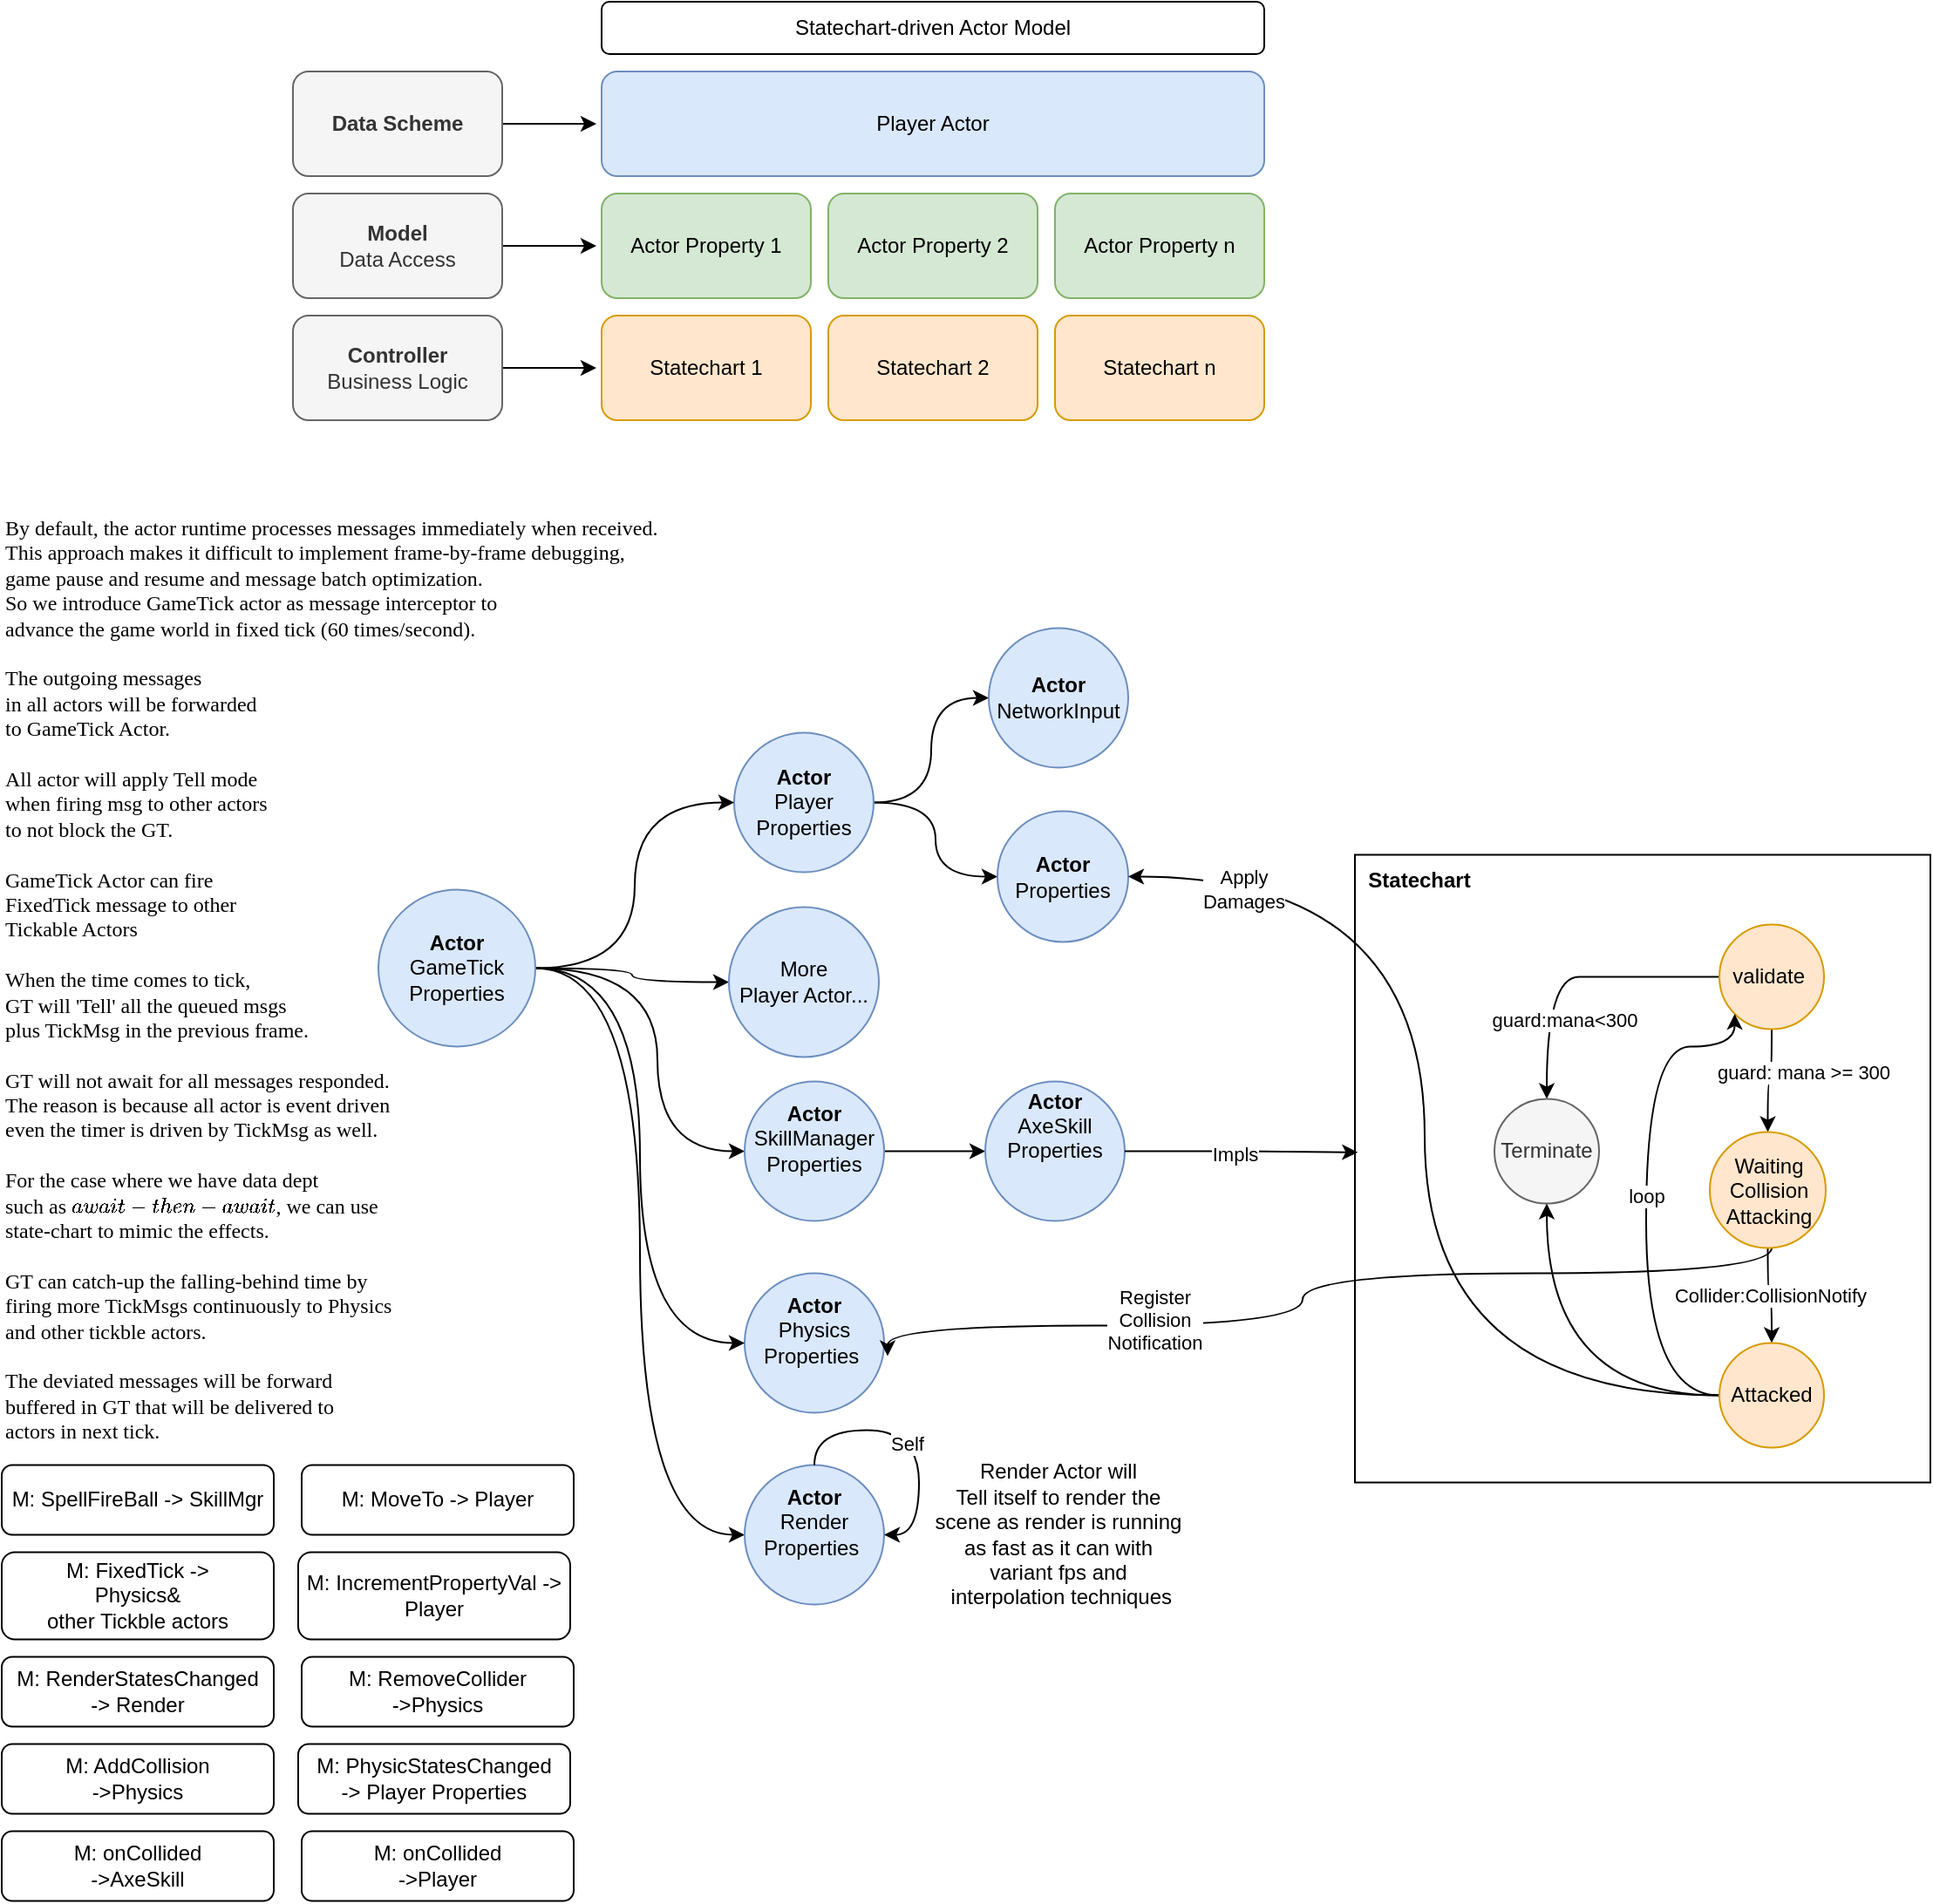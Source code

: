 <mxfile>
    <diagram name="Page-1" id="0Z1lP8JXFIpvEb6_Ok4Y">
        <mxGraphModel dx="1010" dy="431" grid="1" gridSize="10" guides="1" tooltips="1" connect="1" arrows="1" fold="1" page="1" pageScale="1" pageWidth="827" pageHeight="1169" math="0" shadow="0">
            <root>
                <mxCell id="0"/>
                <mxCell id="1" parent="0"/>
                <mxCell id="sWsxkSGKEyAd8yp4y1Au-10" value="Player Actor" style="rounded=1;whiteSpace=wrap;html=1;fillColor=#dae8fc;strokeColor=#6c8ebf;" parent="1" vertex="1">
                    <mxGeometry x="447" y="120" width="380" height="60" as="geometry"/>
                </mxCell>
                <mxCell id="sWsxkSGKEyAd8yp4y1Au-12" value="Statechart 1" style="rounded=1;whiteSpace=wrap;html=1;fillColor=#ffe6cc;strokeColor=#d79b00;" parent="1" vertex="1">
                    <mxGeometry x="447" y="260" width="120" height="60" as="geometry"/>
                </mxCell>
                <mxCell id="sWsxkSGKEyAd8yp4y1Au-13" value="Statechart 2" style="rounded=1;whiteSpace=wrap;html=1;fillColor=#ffe6cc;strokeColor=#d79b00;" parent="1" vertex="1">
                    <mxGeometry x="577" y="260" width="120" height="60" as="geometry"/>
                </mxCell>
                <mxCell id="sWsxkSGKEyAd8yp4y1Au-14" value="Statechart n" style="rounded=1;whiteSpace=wrap;html=1;fillColor=#ffe6cc;strokeColor=#d79b00;" parent="1" vertex="1">
                    <mxGeometry x="707" y="260" width="120" height="60" as="geometry"/>
                </mxCell>
                <mxCell id="sWsxkSGKEyAd8yp4y1Au-17" value="Actor Property 1" style="rounded=1;whiteSpace=wrap;html=1;fillColor=#d5e8d4;strokeColor=#82b366;" parent="1" vertex="1">
                    <mxGeometry x="447" y="190" width="120" height="60" as="geometry"/>
                </mxCell>
                <mxCell id="sWsxkSGKEyAd8yp4y1Au-18" value="Actor Property&amp;nbsp;2" style="rounded=1;whiteSpace=wrap;html=1;fillColor=#d5e8d4;strokeColor=#82b366;" parent="1" vertex="1">
                    <mxGeometry x="577" y="190" width="120" height="60" as="geometry"/>
                </mxCell>
                <mxCell id="sWsxkSGKEyAd8yp4y1Au-19" value="Actor Property&amp;nbsp;n" style="rounded=1;whiteSpace=wrap;html=1;fillColor=#d5e8d4;strokeColor=#82b366;" parent="1" vertex="1">
                    <mxGeometry x="707" y="190" width="120" height="60" as="geometry"/>
                </mxCell>
                <mxCell id="sWsxkSGKEyAd8yp4y1Au-31" style="edgeStyle=orthogonalEdgeStyle;rounded=0;orthogonalLoop=1;jettySize=auto;html=1;entryX=0;entryY=0.5;entryDx=0;entryDy=0;" parent="1" source="sWsxkSGKEyAd8yp4y1Au-24" edge="1">
                    <mxGeometry relative="1" as="geometry">
                        <mxPoint x="444" y="220" as="targetPoint"/>
                    </mxGeometry>
                </mxCell>
                <mxCell id="sWsxkSGKEyAd8yp4y1Au-24" value="&lt;b&gt;Model&lt;/b&gt;&lt;br&gt;Data Access" style="rounded=1;whiteSpace=wrap;html=1;fillColor=#f5f5f5;strokeColor=#666666;fontColor=#333333;" parent="1" vertex="1">
                    <mxGeometry x="270" y="190" width="120" height="60" as="geometry"/>
                </mxCell>
                <mxCell id="sWsxkSGKEyAd8yp4y1Au-32" style="edgeStyle=orthogonalEdgeStyle;rounded=0;orthogonalLoop=1;jettySize=auto;html=1;entryX=0;entryY=0.5;entryDx=0;entryDy=0;" parent="1" source="sWsxkSGKEyAd8yp4y1Au-25" edge="1">
                    <mxGeometry relative="1" as="geometry">
                        <mxPoint x="444" y="290" as="targetPoint"/>
                    </mxGeometry>
                </mxCell>
                <mxCell id="sWsxkSGKEyAd8yp4y1Au-25" value="&lt;b&gt;Controller&lt;/b&gt;&lt;br&gt;Business Logic" style="rounded=1;whiteSpace=wrap;html=1;fillColor=#f5f5f5;strokeColor=#666666;fontColor=#333333;" parent="1" vertex="1">
                    <mxGeometry x="270" y="260" width="120" height="60" as="geometry"/>
                </mxCell>
                <mxCell id="sWsxkSGKEyAd8yp4y1Au-30" style="edgeStyle=orthogonalEdgeStyle;rounded=0;orthogonalLoop=1;jettySize=auto;html=1;entryX=0;entryY=0.5;entryDx=0;entryDy=0;" parent="1" source="sWsxkSGKEyAd8yp4y1Au-26" edge="1">
                    <mxGeometry relative="1" as="geometry">
                        <mxPoint x="444" y="150" as="targetPoint"/>
                    </mxGeometry>
                </mxCell>
                <mxCell id="sWsxkSGKEyAd8yp4y1Au-26" value="&lt;b&gt;Data Scheme&lt;/b&gt;" style="rounded=1;whiteSpace=wrap;html=1;fillColor=#f5f5f5;strokeColor=#666666;fontColor=#333333;" parent="1" vertex="1">
                    <mxGeometry x="270" y="120" width="120" height="60" as="geometry"/>
                </mxCell>
                <mxCell id="sWsxkSGKEyAd8yp4y1Au-28" value="Statechart-driven Actor Model" style="rounded=1;whiteSpace=wrap;html=1;" parent="1" vertex="1">
                    <mxGeometry x="447" y="80" width="380" height="30" as="geometry"/>
                </mxCell>
                <mxCell id="Hm8AvwSADFW11jEkS4oM-35" style="edgeStyle=orthogonalEdgeStyle;rounded=0;orthogonalLoop=1;jettySize=auto;html=1;entryX=0;entryY=0.5;entryDx=0;entryDy=0;curved=1;" parent="1" source="Hm8AvwSADFW11jEkS4oM-1" target="Hm8AvwSADFW11jEkS4oM-13" edge="1">
                    <mxGeometry relative="1" as="geometry"/>
                </mxCell>
                <mxCell id="Hm8AvwSADFW11jEkS4oM-36" style="edgeStyle=orthogonalEdgeStyle;rounded=0;orthogonalLoop=1;jettySize=auto;html=1;entryX=0;entryY=0.5;entryDx=0;entryDy=0;curved=1;" parent="1" source="Hm8AvwSADFW11jEkS4oM-1" target="Hm8AvwSADFW11jEkS4oM-30" edge="1">
                    <mxGeometry relative="1" as="geometry"/>
                </mxCell>
                <mxCell id="Hm8AvwSADFW11jEkS4oM-1" value="&lt;b&gt;Actor&lt;br&gt;&lt;/b&gt;Player&lt;br&gt;Properties" style="ellipse;whiteSpace=wrap;html=1;aspect=fixed;fillColor=#dae8fc;strokeColor=#6c8ebf;" parent="1" vertex="1">
                    <mxGeometry x="523" y="499.25" width="80" height="80" as="geometry"/>
                </mxCell>
                <mxCell id="Hm8AvwSADFW11jEkS4oM-2" value="&lt;b&gt;Actor&lt;br&gt;&lt;/b&gt;Physics&lt;br&gt;Properties&amp;nbsp;&lt;div&gt;&lt;br&gt;&lt;/div&gt;" style="ellipse;whiteSpace=wrap;html=1;aspect=fixed;fillColor=#dae8fc;strokeColor=#6c8ebf;" parent="1" vertex="1">
                    <mxGeometry x="529" y="809.25" width="80" height="80" as="geometry"/>
                </mxCell>
                <mxCell id="Hm8AvwSADFW11jEkS4oM-37" style="edgeStyle=orthogonalEdgeStyle;rounded=0;orthogonalLoop=1;jettySize=auto;html=1;entryX=0;entryY=0.5;entryDx=0;entryDy=0;curved=1;" parent="1" source="Hm8AvwSADFW11jEkS4oM-7" target="Hm8AvwSADFW11jEkS4oM-1" edge="1">
                    <mxGeometry relative="1" as="geometry"/>
                </mxCell>
                <mxCell id="Hm8AvwSADFW11jEkS4oM-38" style="edgeStyle=orthogonalEdgeStyle;rounded=0;orthogonalLoop=1;jettySize=auto;html=1;entryX=0;entryY=0.5;entryDx=0;entryDy=0;curved=1;" parent="1" source="Hm8AvwSADFW11jEkS4oM-7" target="Hm8AvwSADFW11jEkS4oM-2" edge="1">
                    <mxGeometry relative="1" as="geometry">
                        <Array as="points">
                            <mxPoint x="469" y="634.25"/>
                            <mxPoint x="469" y="849.25"/>
                        </Array>
                    </mxGeometry>
                </mxCell>
                <mxCell id="Hm8AvwSADFW11jEkS4oM-46" style="edgeStyle=orthogonalEdgeStyle;rounded=0;orthogonalLoop=1;jettySize=auto;html=1;entryX=0;entryY=0.5;entryDx=0;entryDy=0;curved=1;" parent="1" source="Hm8AvwSADFW11jEkS4oM-7" target="Hm8AvwSADFW11jEkS4oM-45" edge="1">
                    <mxGeometry relative="1" as="geometry"/>
                </mxCell>
                <mxCell id="Hm8AvwSADFW11jEkS4oM-48" style="edgeStyle=orthogonalEdgeStyle;rounded=0;orthogonalLoop=1;jettySize=auto;html=1;curved=1;" parent="1" source="Hm8AvwSADFW11jEkS4oM-7" target="Hm8AvwSADFW11jEkS4oM-47" edge="1">
                    <mxGeometry relative="1" as="geometry"/>
                </mxCell>
                <mxCell id="Hm8AvwSADFW11jEkS4oM-63" style="edgeStyle=orthogonalEdgeStyle;rounded=0;orthogonalLoop=1;jettySize=auto;html=1;curved=1;entryX=0;entryY=0.5;entryDx=0;entryDy=0;" parent="1" source="Hm8AvwSADFW11jEkS4oM-7" target="Hm8AvwSADFW11jEkS4oM-62" edge="1">
                    <mxGeometry relative="1" as="geometry">
                        <mxPoint x="519" y="739.25" as="targetPoint"/>
                        <Array as="points">
                            <mxPoint x="479" y="634.25"/>
                            <mxPoint x="479" y="739.25"/>
                        </Array>
                    </mxGeometry>
                </mxCell>
                <mxCell id="Hm8AvwSADFW11jEkS4oM-7" value="&lt;b&gt;Actor&lt;br&gt;&lt;/b&gt;GameTick&lt;br&gt;Properties" style="ellipse;whiteSpace=wrap;html=1;aspect=fixed;fillColor=#dae8fc;strokeColor=#6c8ebf;" parent="1" vertex="1">
                    <mxGeometry x="319" y="589.25" width="90" height="90" as="geometry"/>
                </mxCell>
                <mxCell id="Hm8AvwSADFW11jEkS4oM-13" value="&lt;b&gt;Actor&lt;br&gt;&lt;/b&gt;NetworkInput" style="ellipse;whiteSpace=wrap;html=1;aspect=fixed;fillColor=#dae8fc;strokeColor=#6c8ebf;" parent="1" vertex="1">
                    <mxGeometry x="669" y="439.25" width="80" height="80" as="geometry"/>
                </mxCell>
                <mxCell id="Hm8AvwSADFW11jEkS4oM-27" value="M: FixedTick -&amp;gt;&lt;br&gt;Physics&amp;amp;&lt;br&gt;other Tickble actors" style="rounded=1;whiteSpace=wrap;html=1;" parent="1" vertex="1">
                    <mxGeometry x="103" y="969.25" width="156" height="50" as="geometry"/>
                </mxCell>
                <mxCell id="Hm8AvwSADFW11jEkS4oM-29" value="M: MoveTo -&amp;gt; Player" style="rounded=1;whiteSpace=wrap;html=1;" parent="1" vertex="1">
                    <mxGeometry x="275" y="919.25" width="156" height="40" as="geometry"/>
                </mxCell>
                <mxCell id="Hm8AvwSADFW11jEkS4oM-30" value="&lt;b&gt;Actor&lt;br&gt;&lt;/b&gt;Properties" style="ellipse;whiteSpace=wrap;html=1;aspect=fixed;fillColor=#dae8fc;strokeColor=#6c8ebf;" parent="1" vertex="1">
                    <mxGeometry x="674" y="544.25" width="75" height="75" as="geometry"/>
                </mxCell>
                <mxCell id="Hm8AvwSADFW11jEkS4oM-42" value="By default, the actor runtime processes messages immediately when received.&#10;This approach makes it difficult to implement frame-by-frame debugging,&#10;game pause and resume and message batch optimization.&#10;So we introduce GameTick actor as message interceptor to&#10;advance the game world in fixed tick (60 times/second).&#10;&#10;The outgoing messages&#10;in all actors will be forwarded&#10;to GameTick Actor.&#10;&#10;All actor will apply Tell mode&#10;when firing msg to other actors&#10;to not block the GT.&#10;&#10;GameTick Actor can fire&#10;FixedTick message to other&#10;Tickable Actors&#10;&#10;When the time comes to tick,&#10;GT will 'Tell' all the queued msgs&#10;plus TickMsg in the previous frame.&#10;&#10;GT will not await for all messages responded.&#10;The reason is because all actor is event driven&#10;even the timer is driven by TickMsg as well.&#10;&#10;For the case where we have data dept&#10;such as `await-then-await`, we can use&#10;state-chart to mimic the effects.&#10;&#10;GT can catch-up the falling-behind time by&#10;firing more TickMsgs continuously to Physics&#10;and other tickble actors.&#10;&#10;The deviated messages will be forward&#10;buffered in GT that will be delivered to&#10;actors in next tick.&#10;" style="text;align=left;verticalAlign=middle;whiteSpace=wrap;rounded=0;fontFamily=Verdana;fontSize=12;" parent="1" vertex="1">
                    <mxGeometry x="103" y="337" width="480" height="622.25" as="geometry"/>
                </mxCell>
                <mxCell id="Hm8AvwSADFW11jEkS4oM-43" value="M: SpellFireBall -&amp;gt; SkillMgr" style="rounded=1;whiteSpace=wrap;html=1;" parent="1" vertex="1">
                    <mxGeometry x="103" y="919.25" width="156" height="40" as="geometry"/>
                </mxCell>
                <mxCell id="Hm8AvwSADFW11jEkS4oM-44" value="M: IncrementPropertyVal -&amp;gt;&lt;br&gt;Player" style="rounded=1;whiteSpace=wrap;html=1;" parent="1" vertex="1">
                    <mxGeometry x="273" y="969.25" width="156" height="50" as="geometry"/>
                </mxCell>
                <mxCell id="Hm8AvwSADFW11jEkS4oM-45" value="&lt;b&gt;Actor&lt;br&gt;&lt;/b&gt;Render&lt;br&gt;Properties&amp;nbsp;&lt;div&gt;&lt;br&gt;&lt;/div&gt;" style="ellipse;whiteSpace=wrap;html=1;aspect=fixed;fillColor=#dae8fc;strokeColor=#6c8ebf;" parent="1" vertex="1">
                    <mxGeometry x="529" y="919.25" width="80" height="80" as="geometry"/>
                </mxCell>
                <mxCell id="Hm8AvwSADFW11jEkS4oM-47" value="More&lt;br&gt;Player Actor..." style="ellipse;whiteSpace=wrap;html=1;aspect=fixed;fillColor=#dae8fc;strokeColor=#6c8ebf;" parent="1" vertex="1">
                    <mxGeometry x="520" y="599.25" width="86" height="86" as="geometry"/>
                </mxCell>
                <mxCell id="Hm8AvwSADFW11jEkS4oM-51" value="Render Actor will&lt;br&gt;Tell itself to render the&lt;br&gt;scene as render is running&lt;br&gt;as fast as it can with&lt;br&gt;variant fps and&lt;br&gt;&amp;nbsp;interpolation techniques" style="text;html=1;align=center;verticalAlign=middle;whiteSpace=wrap;rounded=0;" parent="1" vertex="1">
                    <mxGeometry x="604" y="874.25" width="210" height="170" as="geometry"/>
                </mxCell>
                <mxCell id="Hm8AvwSADFW11jEkS4oM-57" value="M: RenderStatesChanged&lt;br&gt;-&amp;gt; Render" style="rounded=1;whiteSpace=wrap;html=1;" parent="1" vertex="1">
                    <mxGeometry x="103" y="1029.25" width="156" height="40" as="geometry"/>
                </mxCell>
                <mxCell id="Hm8AvwSADFW11jEkS4oM-58" value="M: PhysicStatesChanged&lt;br&gt;-&amp;gt; Player Properties" style="rounded=1;whiteSpace=wrap;html=1;" parent="1" vertex="1">
                    <mxGeometry x="273" y="1079.25" width="156" height="40" as="geometry"/>
                </mxCell>
                <mxCell id="Hm8AvwSADFW11jEkS4oM-60" style="edgeStyle=orthogonalEdgeStyle;rounded=0;orthogonalLoop=1;jettySize=auto;html=1;entryX=1;entryY=0.5;entryDx=0;entryDy=0;curved=1;" parent="1" source="Hm8AvwSADFW11jEkS4oM-45" target="Hm8AvwSADFW11jEkS4oM-45" edge="1">
                    <mxGeometry relative="1" as="geometry"/>
                </mxCell>
                <mxCell id="Hm8AvwSADFW11jEkS4oM-61" value="Self" style="edgeLabel;html=1;align=center;verticalAlign=middle;resizable=0;points=[];" parent="Hm8AvwSADFW11jEkS4oM-60" vertex="1" connectable="0">
                    <mxGeometry x="-0.094" y="-7" relative="1" as="geometry">
                        <mxPoint as="offset"/>
                    </mxGeometry>
                </mxCell>
                <mxCell id="Hm8AvwSADFW11jEkS4oM-67" style="edgeStyle=orthogonalEdgeStyle;rounded=0;orthogonalLoop=1;jettySize=auto;html=1;entryX=0;entryY=0.5;entryDx=0;entryDy=0;" parent="1" source="Hm8AvwSADFW11jEkS4oM-62" target="Hm8AvwSADFW11jEkS4oM-66" edge="1">
                    <mxGeometry relative="1" as="geometry"/>
                </mxCell>
                <mxCell id="Hm8AvwSADFW11jEkS4oM-62" value="&lt;b&gt;Actor&lt;br&gt;&lt;/b&gt;SkillManager&lt;br&gt;Properties&lt;br&gt;&lt;div&gt;&lt;br&gt;&lt;/div&gt;" style="ellipse;whiteSpace=wrap;html=1;aspect=fixed;fillColor=#dae8fc;strokeColor=#6c8ebf;" parent="1" vertex="1">
                    <mxGeometry x="529" y="699.25" width="80" height="80" as="geometry"/>
                </mxCell>
                <mxCell id="Hm8AvwSADFW11jEkS4oM-66" value="&lt;div style=&quot;&quot;&gt;&lt;b style=&quot;background-color: initial;&quot;&gt;Actor&lt;/b&gt;&lt;/div&gt;&lt;div style=&quot;&quot;&gt;&lt;span style=&quot;background-color: initial;&quot;&gt;AxeSkill&lt;/span&gt;&lt;/div&gt;&lt;div style=&quot;&quot;&gt;&lt;span style=&quot;background-color: initial;&quot;&gt;Properties&lt;/span&gt;&lt;/div&gt;&lt;div&gt;&lt;div style=&quot;&quot;&gt;&lt;br&gt;&lt;/div&gt;&lt;div style=&quot;&quot;&gt;&lt;br&gt;&lt;/div&gt;&lt;/div&gt;" style="ellipse;whiteSpace=wrap;html=1;aspect=fixed;fillColor=#dae8fc;strokeColor=#6c8ebf;align=center;" parent="1" vertex="1">
                    <mxGeometry x="667" y="699.25" width="80" height="80" as="geometry"/>
                </mxCell>
                <mxCell id="Hm8AvwSADFW11jEkS4oM-68" value="" style="rounded=0;whiteSpace=wrap;html=1;" parent="1" vertex="1">
                    <mxGeometry x="879" y="569.25" width="330" height="360" as="geometry"/>
                </mxCell>
                <mxCell id="Hm8AvwSADFW11jEkS4oM-69" value="&lt;b&gt;Statechart&lt;/b&gt;" style="text;html=1;align=center;verticalAlign=middle;whiteSpace=wrap;rounded=0;" parent="1" vertex="1">
                    <mxGeometry x="886" y="569.25" width="60" height="30" as="geometry"/>
                </mxCell>
                <mxCell id="Hm8AvwSADFW11jEkS4oM-70" style="edgeStyle=orthogonalEdgeStyle;curved=1;rounded=0;orthogonalLoop=1;jettySize=auto;html=1;" parent="1" source="Hm8AvwSADFW11jEkS4oM-73" target="Hm8AvwSADFW11jEkS4oM-77" edge="1">
                    <mxGeometry relative="1" as="geometry"/>
                </mxCell>
                <mxCell id="Hm8AvwSADFW11jEkS4oM-71" value="guard: mana &amp;gt;= 300" style="edgeLabel;html=1;align=center;verticalAlign=middle;resizable=0;points=[];" parent="Hm8AvwSADFW11jEkS4oM-70" vertex="1" connectable="0">
                    <mxGeometry x="-0.219" y="2" relative="1" as="geometry">
                        <mxPoint x="16" as="offset"/>
                    </mxGeometry>
                </mxCell>
                <mxCell id="Hm8AvwSADFW11jEkS4oM-72" value="guard:mana&amp;lt;300" style="edgeStyle=orthogonalEdgeStyle;curved=1;rounded=0;orthogonalLoop=1;jettySize=auto;html=1;" parent="1" source="Hm8AvwSADFW11jEkS4oM-73" target="Hm8AvwSADFW11jEkS4oM-78" edge="1">
                    <mxGeometry x="0.46" y="10" relative="1" as="geometry">
                        <Array as="points">
                            <mxPoint x="1026" y="639.25"/>
                            <mxPoint x="1026" y="639.25"/>
                        </Array>
                        <mxPoint as="offset"/>
                    </mxGeometry>
                </mxCell>
                <mxCell id="Hm8AvwSADFW11jEkS4oM-73" value="validate&amp;nbsp;" style="ellipse;whiteSpace=wrap;html=1;aspect=fixed;fillColor=#ffe6cc;strokeColor=#d79b00;" parent="1" vertex="1">
                    <mxGeometry x="1088" y="609.25" width="60" height="60" as="geometry"/>
                </mxCell>
                <mxCell id="Hm8AvwSADFW11jEkS4oM-76" value="Collider:CollisionNotify" style="edgeStyle=orthogonalEdgeStyle;curved=1;rounded=0;orthogonalLoop=1;jettySize=auto;html=1;" parent="1" source="Hm8AvwSADFW11jEkS4oM-77" target="Hm8AvwSADFW11jEkS4oM-84" edge="1">
                    <mxGeometry relative="1" as="geometry">
                        <mxPoint as="offset"/>
                    </mxGeometry>
                </mxCell>
                <mxCell id="Hm8AvwSADFW11jEkS4oM-88" style="edgeStyle=orthogonalEdgeStyle;rounded=0;orthogonalLoop=1;jettySize=auto;html=1;entryX=1.025;entryY=0.594;entryDx=0;entryDy=0;curved=1;entryPerimeter=0;" parent="1" source="Hm8AvwSADFW11jEkS4oM-77" target="Hm8AvwSADFW11jEkS4oM-2" edge="1">
                    <mxGeometry relative="1" as="geometry">
                        <Array as="points">
                            <mxPoint x="1118" y="809.25"/>
                            <mxPoint x="849" y="809.25"/>
                            <mxPoint x="849" y="839.25"/>
                            <mxPoint x="611" y="839.25"/>
                        </Array>
                    </mxGeometry>
                </mxCell>
                <mxCell id="Hm8AvwSADFW11jEkS4oM-89" value="Register&lt;br&gt;Collision&lt;br&gt;Notification" style="edgeLabel;html=1;align=center;verticalAlign=middle;resizable=0;points=[];" parent="Hm8AvwSADFW11jEkS4oM-88" vertex="1" connectable="0">
                    <mxGeometry x="0.404" y="-4" relative="1" as="geometry">
                        <mxPoint x="1" as="offset"/>
                    </mxGeometry>
                </mxCell>
                <mxCell id="Hm8AvwSADFW11jEkS4oM-77" value="Waiting&lt;br&gt;Collision&lt;br&gt;Attacking" style="ellipse;whiteSpace=wrap;html=1;aspect=fixed;fillColor=#ffe6cc;strokeColor=#d79b00;" parent="1" vertex="1">
                    <mxGeometry x="1082.5" y="728.25" width="66.5" height="66.5" as="geometry"/>
                </mxCell>
                <mxCell id="Hm8AvwSADFW11jEkS4oM-78" value="Terminate" style="ellipse;whiteSpace=wrap;html=1;aspect=fixed;fillColor=#f5f5f5;strokeColor=#666666;fontColor=#333333;" parent="1" vertex="1">
                    <mxGeometry x="959" y="709.25" width="60" height="60" as="geometry"/>
                </mxCell>
                <mxCell id="Hm8AvwSADFW11jEkS4oM-82" style="edgeStyle=orthogonalEdgeStyle;curved=1;rounded=0;orthogonalLoop=1;jettySize=auto;html=1;entryX=0.5;entryY=1;entryDx=0;entryDy=0;" parent="1" source="Hm8AvwSADFW11jEkS4oM-84" target="Hm8AvwSADFW11jEkS4oM-78" edge="1">
                    <mxGeometry relative="1" as="geometry"/>
                </mxCell>
                <mxCell id="Hm8AvwSADFW11jEkS4oM-83" value="loop" style="edgeStyle=orthogonalEdgeStyle;curved=1;rounded=0;orthogonalLoop=1;jettySize=auto;html=1;entryX=0;entryY=1;entryDx=0;entryDy=0;" parent="1" source="Hm8AvwSADFW11jEkS4oM-84" target="Hm8AvwSADFW11jEkS4oM-73" edge="1">
                    <mxGeometry relative="1" as="geometry">
                        <Array as="points">
                            <mxPoint x="1046" y="879.25"/>
                            <mxPoint x="1046" y="679.25"/>
                            <mxPoint x="1097" y="679.25"/>
                        </Array>
                    </mxGeometry>
                </mxCell>
                <mxCell id="Hm8AvwSADFW11jEkS4oM-91" style="edgeStyle=orthogonalEdgeStyle;rounded=0;orthogonalLoop=1;jettySize=auto;html=1;entryX=1;entryY=0.5;entryDx=0;entryDy=0;curved=1;" parent="1" source="Hm8AvwSADFW11jEkS4oM-84" target="Hm8AvwSADFW11jEkS4oM-30" edge="1">
                    <mxGeometry relative="1" as="geometry">
                        <Array as="points">
                            <mxPoint x="919" y="879.25"/>
                            <mxPoint x="919" y="582.25"/>
                        </Array>
                    </mxGeometry>
                </mxCell>
                <mxCell id="Hm8AvwSADFW11jEkS4oM-92" value="Apply&lt;br&gt;Damages" style="edgeLabel;html=1;align=center;verticalAlign=middle;resizable=0;points=[];" parent="Hm8AvwSADFW11jEkS4oM-91" vertex="1" connectable="0">
                    <mxGeometry x="0.794" y="7" relative="1" as="geometry">
                        <mxPoint as="offset"/>
                    </mxGeometry>
                </mxCell>
                <mxCell id="Hm8AvwSADFW11jEkS4oM-84" value="Attacked" style="ellipse;whiteSpace=wrap;html=1;aspect=fixed;fillColor=#ffe6cc;strokeColor=#d79b00;" parent="1" vertex="1">
                    <mxGeometry x="1088" y="849.25" width="60" height="60" as="geometry"/>
                </mxCell>
                <mxCell id="Hm8AvwSADFW11jEkS4oM-86" style="edgeStyle=orthogonalEdgeStyle;rounded=0;orthogonalLoop=1;jettySize=auto;html=1;entryX=0.005;entryY=0.474;entryDx=0;entryDy=0;entryPerimeter=0;" parent="1" source="Hm8AvwSADFW11jEkS4oM-66" target="Hm8AvwSADFW11jEkS4oM-68" edge="1">
                    <mxGeometry relative="1" as="geometry"/>
                </mxCell>
                <mxCell id="Hm8AvwSADFW11jEkS4oM-87" value="Impls" style="edgeLabel;html=1;align=center;verticalAlign=middle;resizable=0;points=[];" parent="Hm8AvwSADFW11jEkS4oM-86" vertex="1" connectable="0">
                    <mxGeometry x="-0.069" y="-1" relative="1" as="geometry">
                        <mxPoint as="offset"/>
                    </mxGeometry>
                </mxCell>
                <mxCell id="Hm8AvwSADFW11jEkS4oM-95" value="M: AddCollision&lt;br&gt;-&amp;gt;Physics" style="rounded=1;whiteSpace=wrap;html=1;" parent="1" vertex="1">
                    <mxGeometry x="103" y="1079.25" width="156" height="40" as="geometry"/>
                </mxCell>
                <mxCell id="Hm8AvwSADFW11jEkS4oM-96" value="M: RemoveCollider&lt;br&gt;-&amp;gt;Physics" style="rounded=1;whiteSpace=wrap;html=1;" parent="1" vertex="1">
                    <mxGeometry x="275" y="1029.25" width="156" height="40" as="geometry"/>
                </mxCell>
                <mxCell id="Hm8AvwSADFW11jEkS4oM-97" value="M: onCollided&lt;br&gt;-&amp;gt;AxeSkill" style="rounded=1;whiteSpace=wrap;html=1;" parent="1" vertex="1">
                    <mxGeometry x="103" y="1129.25" width="156" height="40" as="geometry"/>
                </mxCell>
                <mxCell id="Hm8AvwSADFW11jEkS4oM-100" value="M: onCollided&lt;br&gt;-&amp;gt;Player" style="rounded=1;whiteSpace=wrap;html=1;" parent="1" vertex="1">
                    <mxGeometry x="275" y="1129.25" width="156" height="40" as="geometry"/>
                </mxCell>
            </root>
        </mxGraphModel>
    </diagram>
</mxfile>